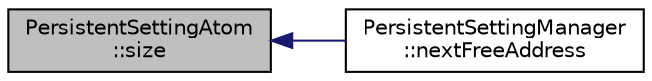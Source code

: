 digraph "PersistentSettingAtom::size"
{
  edge [fontname="Helvetica",fontsize="10",labelfontname="Helvetica",labelfontsize="10"];
  node [fontname="Helvetica",fontsize="10",shape=record];
  rankdir="LR";
  Node26 [label="PersistentSettingAtom\l::size",height=0.2,width=0.4,color="black", fillcolor="grey75", style="filled", fontcolor="black"];
  Node26 -> Node27 [dir="back",color="midnightblue",fontsize="10",style="solid",fontname="Helvetica"];
  Node27 [label="PersistentSettingManager\l::nextFreeAddress",height=0.2,width=0.4,color="black", fillcolor="white", style="filled",URL="$classPersistentSettingManager.html#abb181c9f8fe83d7386f64c6ccf7e8339"];
}
